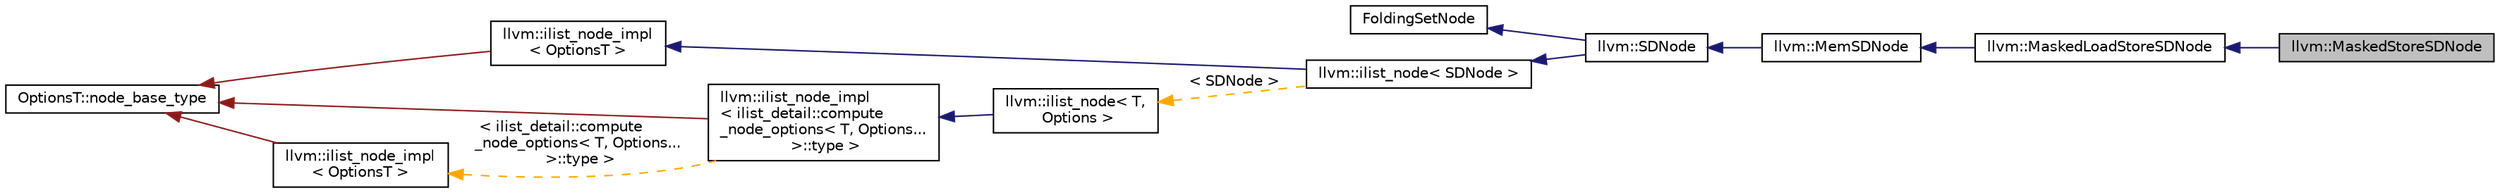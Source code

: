 digraph "llvm::MaskedStoreSDNode"
{
 // LATEX_PDF_SIZE
  bgcolor="transparent";
  edge [fontname="Helvetica",fontsize="10",labelfontname="Helvetica",labelfontsize="10"];
  node [fontname="Helvetica",fontsize="10",shape="box"];
  rankdir="LR";
  Node1 [label="llvm::MaskedStoreSDNode",height=0.2,width=0.4,color="black", fillcolor="grey75", style="filled", fontcolor="black",tooltip="This class is used to represent an MSTORE node."];
  Node2 -> Node1 [dir="back",color="midnightblue",fontsize="10",style="solid",fontname="Helvetica"];
  Node2 [label="llvm::MaskedLoadStoreSDNode",height=0.2,width=0.4,color="black",URL="$classllvm_1_1MaskedLoadStoreSDNode.html",tooltip="This base class is used to represent MLOAD and MSTORE nodes."];
  Node3 -> Node2 [dir="back",color="midnightblue",fontsize="10",style="solid",fontname="Helvetica"];
  Node3 [label="llvm::MemSDNode",height=0.2,width=0.4,color="black",URL="$classllvm_1_1MemSDNode.html",tooltip="This is an abstract virtual class for memory operations."];
  Node4 -> Node3 [dir="back",color="midnightblue",fontsize="10",style="solid",fontname="Helvetica"];
  Node4 [label="llvm::SDNode",height=0.2,width=0.4,color="black",URL="$classllvm_1_1SDNode.html",tooltip="Represents one node in the SelectionDAG."];
  Node5 -> Node4 [dir="back",color="midnightblue",fontsize="10",style="solid",fontname="Helvetica"];
  Node5 [label="FoldingSetNode",height=0.2,width=0.4,color="black",URL="$classllvm_1_1FoldingSetBase_1_1Node.html",tooltip="Node - This class is used to maintain the singly linked bucket list in a folding set."];
  Node6 -> Node4 [dir="back",color="midnightblue",fontsize="10",style="solid",fontname="Helvetica"];
  Node6 [label="llvm::ilist_node\< SDNode \>",height=0.2,width=0.4,color="black",URL="$classllvm_1_1ilist__node.html",tooltip=" "];
  Node7 -> Node6 [dir="back",color="midnightblue",fontsize="10",style="solid",fontname="Helvetica"];
  Node7 [label="llvm::ilist_node_impl\l\< OptionsT \>",height=0.2,width=0.4,color="black",URL="$classllvm_1_1ilist__node__impl.html",tooltip="Implementation for an ilist node."];
  Node8 -> Node7 [dir="back",color="firebrick4",fontsize="10",style="solid",fontname="Helvetica"];
  Node8 [label="OptionsT::node_base_type",height=0.2,width=0.4,color="black",tooltip=" "];
  Node9 -> Node6 [dir="back",color="orange",fontsize="10",style="dashed",label=" \< SDNode \>" ,fontname="Helvetica"];
  Node9 [label="llvm::ilist_node\< T,\l Options \>",height=0.2,width=0.4,color="black",URL="$classllvm_1_1ilist__node.html",tooltip=" "];
  Node10 -> Node9 [dir="back",color="midnightblue",fontsize="10",style="solid",fontname="Helvetica"];
  Node10 [label="llvm::ilist_node_impl\l\< ilist_detail::compute\l_node_options\< T, Options...\l \>::type \>",height=0.2,width=0.4,color="black",URL="$classllvm_1_1ilist__node__impl.html",tooltip=" "];
  Node8 -> Node10 [dir="back",color="firebrick4",fontsize="10",style="solid",fontname="Helvetica"];
  Node11 -> Node10 [dir="back",color="orange",fontsize="10",style="dashed",label=" \< ilist_detail::compute\l_node_options\< T, Options...\l \>::type \>" ,fontname="Helvetica"];
  Node11 [label="llvm::ilist_node_impl\l\< OptionsT \>",height=0.2,width=0.4,color="black",URL="$classllvm_1_1ilist__node__impl.html",tooltip="Implementation for an ilist node."];
  Node8 -> Node11 [dir="back",color="firebrick4",fontsize="10",style="solid",fontname="Helvetica"];
}
